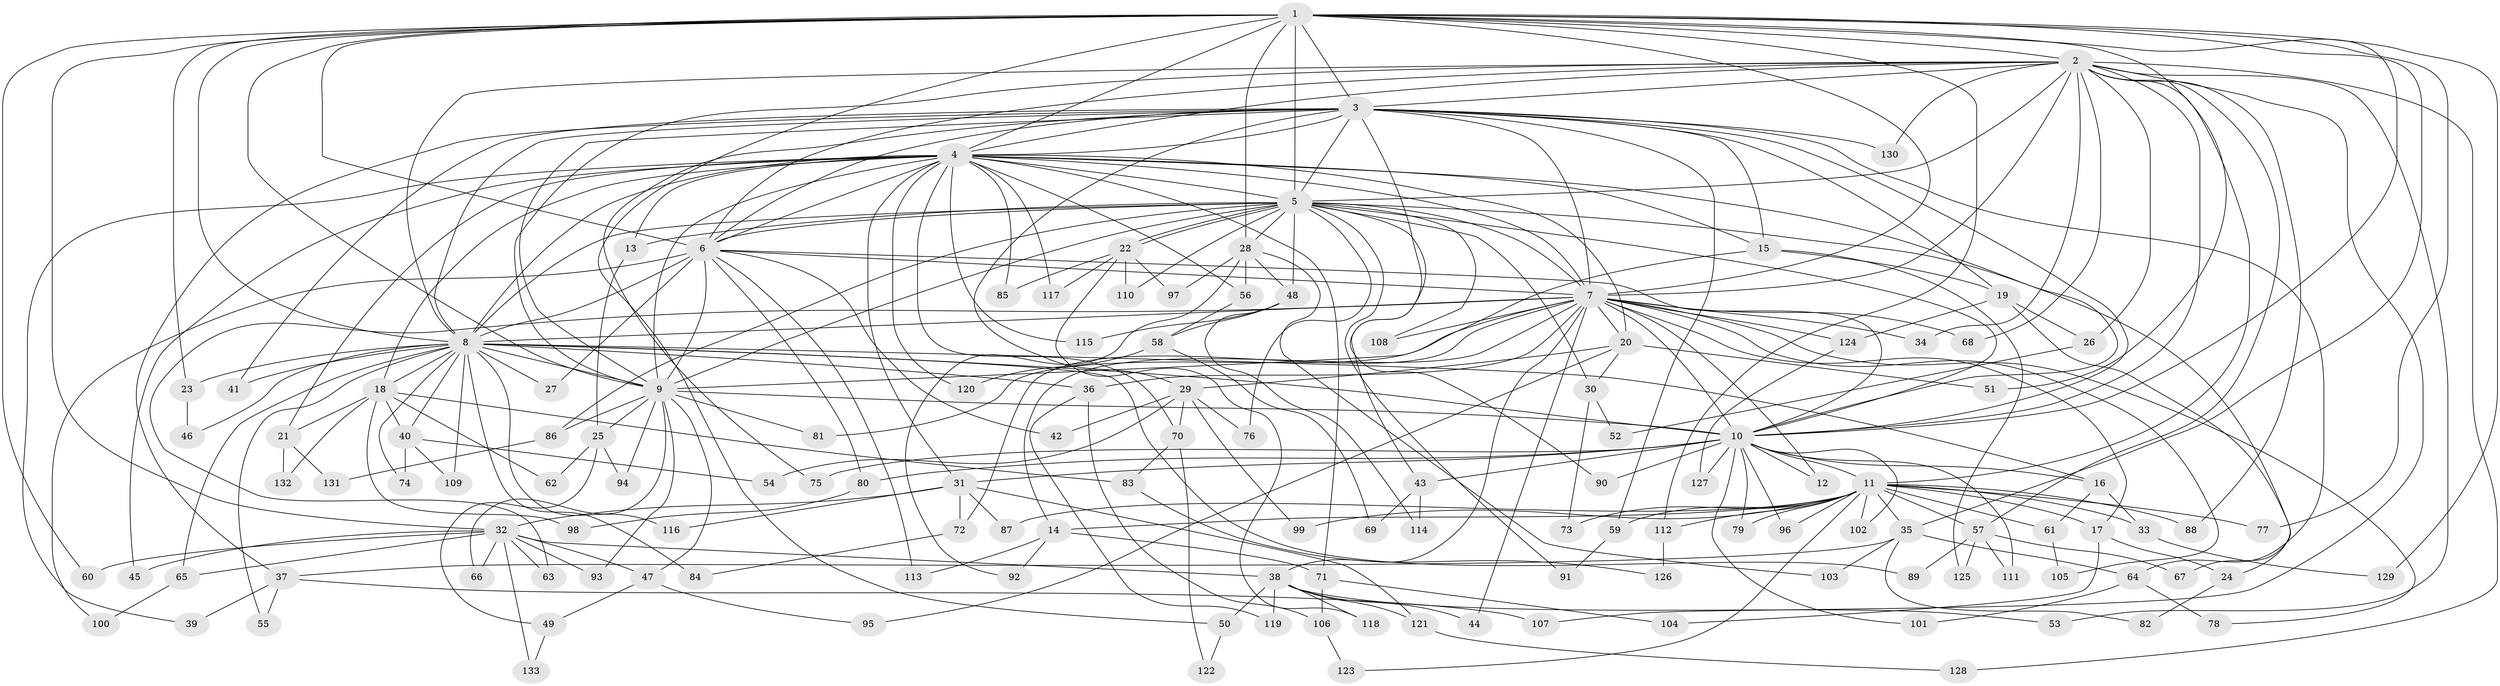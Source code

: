 // Generated by graph-tools (version 1.1) at 2025/11/02/27/25 16:11:08]
// undirected, 133 vertices, 291 edges
graph export_dot {
graph [start="1"]
  node [color=gray90,style=filled];
  1;
  2;
  3;
  4;
  5;
  6;
  7;
  8;
  9;
  10;
  11;
  12;
  13;
  14;
  15;
  16;
  17;
  18;
  19;
  20;
  21;
  22;
  23;
  24;
  25;
  26;
  27;
  28;
  29;
  30;
  31;
  32;
  33;
  34;
  35;
  36;
  37;
  38;
  39;
  40;
  41;
  42;
  43;
  44;
  45;
  46;
  47;
  48;
  49;
  50;
  51;
  52;
  53;
  54;
  55;
  56;
  57;
  58;
  59;
  60;
  61;
  62;
  63;
  64;
  65;
  66;
  67;
  68;
  69;
  70;
  71;
  72;
  73;
  74;
  75;
  76;
  77;
  78;
  79;
  80;
  81;
  82;
  83;
  84;
  85;
  86;
  87;
  88;
  89;
  90;
  91;
  92;
  93;
  94;
  95;
  96;
  97;
  98;
  99;
  100;
  101;
  102;
  103;
  104;
  105;
  106;
  107;
  108;
  109;
  110;
  111;
  112;
  113;
  114;
  115;
  116;
  117;
  118;
  119;
  120;
  121;
  122;
  123;
  124;
  125;
  126;
  127;
  128;
  129;
  130;
  131;
  132;
  133;
  1 -- 2;
  1 -- 3;
  1 -- 4;
  1 -- 5;
  1 -- 6;
  1 -- 7;
  1 -- 8;
  1 -- 9;
  1 -- 10;
  1 -- 23;
  1 -- 28;
  1 -- 32;
  1 -- 35;
  1 -- 50;
  1 -- 51;
  1 -- 60;
  1 -- 77;
  1 -- 112;
  1 -- 129;
  2 -- 3;
  2 -- 4;
  2 -- 5;
  2 -- 6;
  2 -- 7;
  2 -- 8;
  2 -- 9;
  2 -- 10;
  2 -- 11;
  2 -- 26;
  2 -- 34;
  2 -- 53;
  2 -- 57;
  2 -- 68;
  2 -- 88;
  2 -- 107;
  2 -- 128;
  2 -- 130;
  3 -- 4;
  3 -- 5;
  3 -- 6;
  3 -- 7;
  3 -- 8;
  3 -- 9;
  3 -- 10;
  3 -- 15;
  3 -- 19;
  3 -- 29;
  3 -- 37;
  3 -- 41;
  3 -- 43;
  3 -- 59;
  3 -- 64;
  3 -- 75;
  3 -- 130;
  4 -- 5;
  4 -- 6;
  4 -- 7;
  4 -- 8;
  4 -- 9;
  4 -- 10;
  4 -- 13;
  4 -- 15;
  4 -- 18;
  4 -- 20;
  4 -- 21;
  4 -- 31;
  4 -- 39;
  4 -- 45;
  4 -- 56;
  4 -- 70;
  4 -- 71;
  4 -- 85;
  4 -- 115;
  4 -- 117;
  4 -- 120;
  5 -- 6;
  5 -- 7;
  5 -- 8;
  5 -- 9;
  5 -- 10;
  5 -- 13;
  5 -- 22;
  5 -- 22;
  5 -- 28;
  5 -- 30;
  5 -- 48;
  5 -- 67;
  5 -- 76;
  5 -- 86;
  5 -- 90;
  5 -- 91;
  5 -- 108;
  5 -- 110;
  6 -- 7;
  6 -- 8;
  6 -- 9;
  6 -- 10;
  6 -- 27;
  6 -- 42;
  6 -- 80;
  6 -- 100;
  6 -- 113;
  7 -- 8;
  7 -- 9;
  7 -- 10;
  7 -- 12;
  7 -- 14;
  7 -- 17;
  7 -- 20;
  7 -- 34;
  7 -- 36;
  7 -- 38;
  7 -- 44;
  7 -- 63;
  7 -- 68;
  7 -- 72;
  7 -- 78;
  7 -- 105;
  7 -- 108;
  7 -- 124;
  8 -- 9;
  8 -- 10;
  8 -- 16;
  8 -- 18;
  8 -- 23;
  8 -- 27;
  8 -- 36;
  8 -- 40;
  8 -- 41;
  8 -- 46;
  8 -- 55;
  8 -- 65;
  8 -- 74;
  8 -- 84;
  8 -- 89;
  8 -- 109;
  8 -- 116;
  9 -- 10;
  9 -- 25;
  9 -- 47;
  9 -- 66;
  9 -- 81;
  9 -- 86;
  9 -- 93;
  9 -- 94;
  10 -- 11;
  10 -- 12;
  10 -- 16;
  10 -- 31;
  10 -- 43;
  10 -- 75;
  10 -- 79;
  10 -- 80;
  10 -- 90;
  10 -- 96;
  10 -- 101;
  10 -- 102;
  10 -- 111;
  10 -- 127;
  11 -- 14;
  11 -- 17;
  11 -- 33;
  11 -- 35;
  11 -- 57;
  11 -- 59;
  11 -- 61;
  11 -- 73;
  11 -- 77;
  11 -- 79;
  11 -- 87;
  11 -- 88;
  11 -- 96;
  11 -- 99;
  11 -- 102;
  11 -- 112;
  11 -- 123;
  13 -- 25;
  14 -- 71;
  14 -- 92;
  14 -- 113;
  15 -- 19;
  15 -- 81;
  15 -- 125;
  16 -- 33;
  16 -- 61;
  17 -- 24;
  17 -- 104;
  18 -- 21;
  18 -- 40;
  18 -- 62;
  18 -- 83;
  18 -- 98;
  18 -- 132;
  19 -- 24;
  19 -- 26;
  19 -- 124;
  20 -- 29;
  20 -- 30;
  20 -- 51;
  20 -- 95;
  21 -- 131;
  21 -- 132;
  22 -- 85;
  22 -- 97;
  22 -- 110;
  22 -- 117;
  22 -- 118;
  23 -- 46;
  24 -- 82;
  25 -- 49;
  25 -- 62;
  25 -- 94;
  26 -- 52;
  28 -- 48;
  28 -- 56;
  28 -- 92;
  28 -- 97;
  28 -- 103;
  29 -- 42;
  29 -- 54;
  29 -- 70;
  29 -- 76;
  29 -- 99;
  30 -- 52;
  30 -- 73;
  31 -- 32;
  31 -- 72;
  31 -- 87;
  31 -- 116;
  31 -- 121;
  32 -- 38;
  32 -- 45;
  32 -- 47;
  32 -- 60;
  32 -- 63;
  32 -- 65;
  32 -- 66;
  32 -- 93;
  32 -- 133;
  33 -- 129;
  35 -- 37;
  35 -- 64;
  35 -- 82;
  35 -- 103;
  36 -- 106;
  36 -- 119;
  37 -- 39;
  37 -- 55;
  37 -- 107;
  38 -- 44;
  38 -- 50;
  38 -- 53;
  38 -- 118;
  38 -- 119;
  38 -- 121;
  40 -- 54;
  40 -- 74;
  40 -- 109;
  43 -- 69;
  43 -- 114;
  47 -- 49;
  47 -- 95;
  48 -- 58;
  48 -- 114;
  48 -- 115;
  49 -- 133;
  50 -- 122;
  56 -- 58;
  57 -- 67;
  57 -- 89;
  57 -- 111;
  57 -- 125;
  58 -- 69;
  58 -- 120;
  59 -- 91;
  61 -- 105;
  64 -- 78;
  64 -- 101;
  65 -- 100;
  70 -- 83;
  70 -- 122;
  71 -- 104;
  71 -- 106;
  72 -- 84;
  80 -- 98;
  83 -- 126;
  86 -- 131;
  106 -- 123;
  112 -- 126;
  121 -- 128;
  124 -- 127;
}
